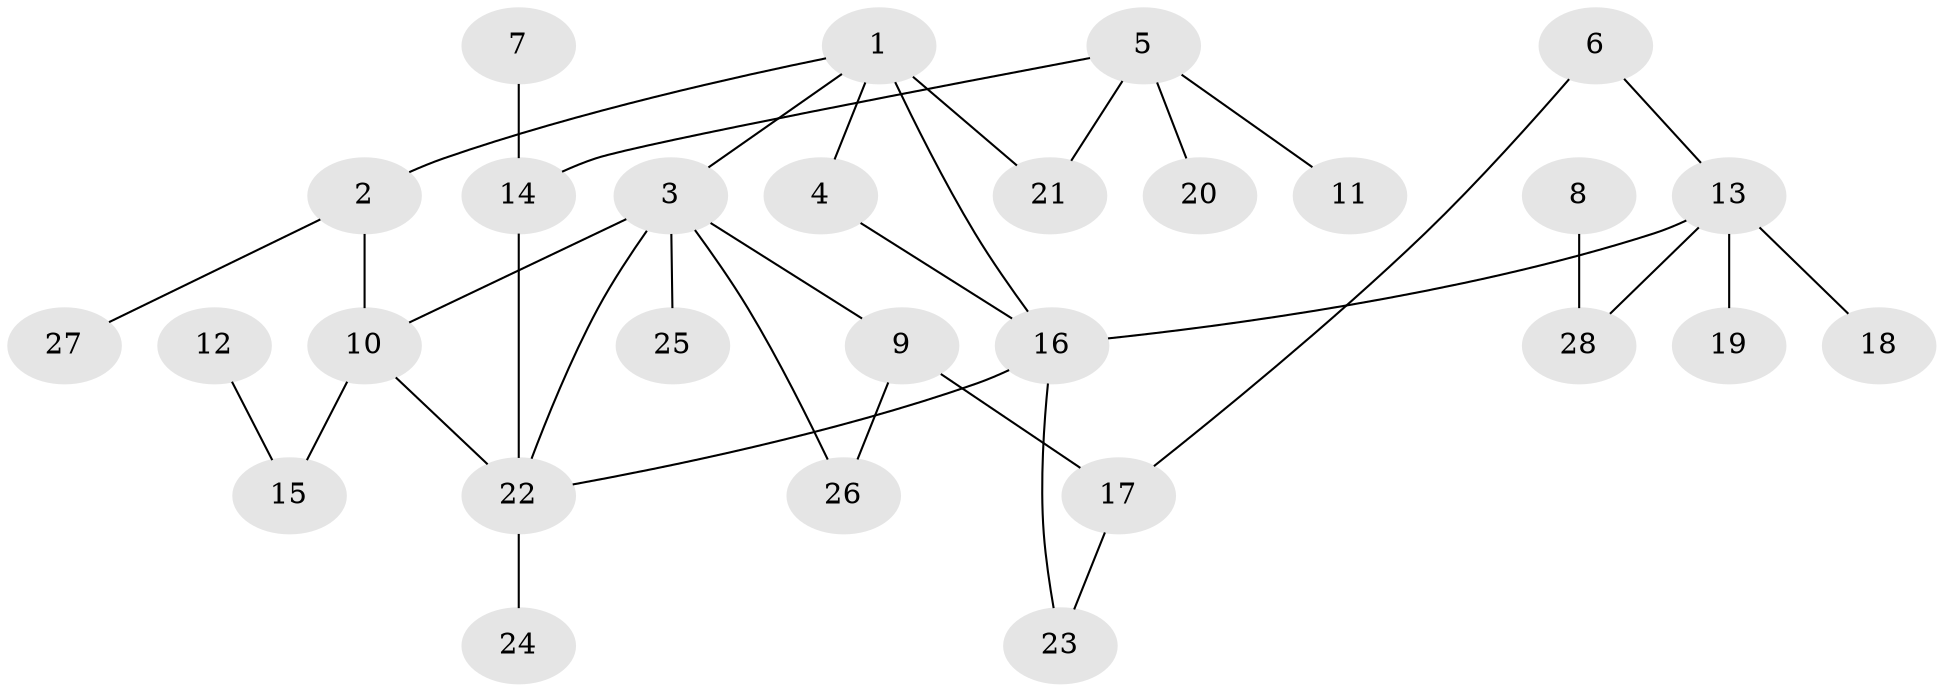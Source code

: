 // original degree distribution, {6: 0.07272727272727272, 5: 0.09090909090909091, 2: 0.2545454545454545, 3: 0.14545454545454545, 1: 0.41818181818181815, 4: 0.01818181818181818}
// Generated by graph-tools (version 1.1) at 2025/35/03/04/25 23:35:59]
// undirected, 28 vertices, 35 edges
graph export_dot {
  node [color=gray90,style=filled];
  1;
  2;
  3;
  4;
  5;
  6;
  7;
  8;
  9;
  10;
  11;
  12;
  13;
  14;
  15;
  16;
  17;
  18;
  19;
  20;
  21;
  22;
  23;
  24;
  25;
  26;
  27;
  28;
  1 -- 2 [weight=1.0];
  1 -- 3 [weight=1.0];
  1 -- 4 [weight=1.0];
  1 -- 16 [weight=2.0];
  1 -- 21 [weight=1.0];
  2 -- 10 [weight=1.0];
  2 -- 27 [weight=1.0];
  3 -- 9 [weight=1.0];
  3 -- 10 [weight=1.0];
  3 -- 22 [weight=1.0];
  3 -- 25 [weight=1.0];
  3 -- 26 [weight=1.0];
  4 -- 16 [weight=1.0];
  5 -- 11 [weight=1.0];
  5 -- 14 [weight=1.0];
  5 -- 20 [weight=1.0];
  5 -- 21 [weight=1.0];
  6 -- 13 [weight=1.0];
  6 -- 17 [weight=1.0];
  7 -- 14 [weight=1.0];
  8 -- 28 [weight=1.0];
  9 -- 17 [weight=2.0];
  9 -- 26 [weight=1.0];
  10 -- 15 [weight=1.0];
  10 -- 22 [weight=1.0];
  12 -- 15 [weight=1.0];
  13 -- 16 [weight=1.0];
  13 -- 18 [weight=1.0];
  13 -- 19 [weight=1.0];
  13 -- 28 [weight=1.0];
  14 -- 22 [weight=1.0];
  16 -- 22 [weight=1.0];
  16 -- 23 [weight=1.0];
  17 -- 23 [weight=1.0];
  22 -- 24 [weight=1.0];
}
